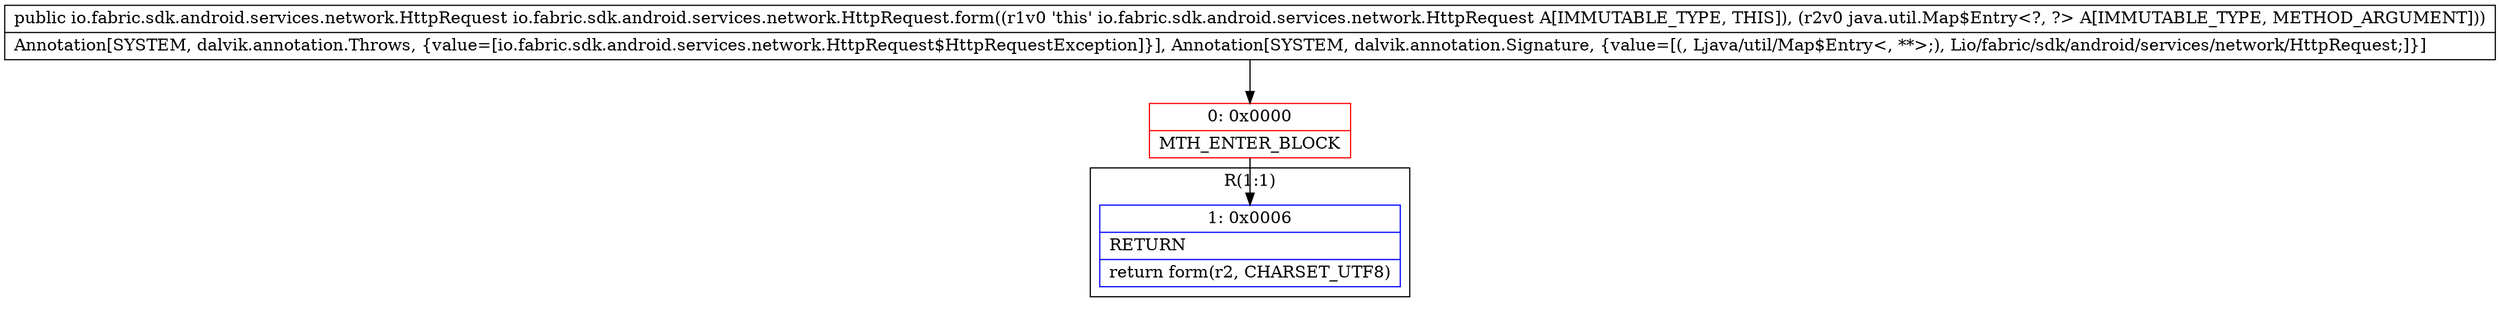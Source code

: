 digraph "CFG forio.fabric.sdk.android.services.network.HttpRequest.form(Ljava\/util\/Map$Entry;)Lio\/fabric\/sdk\/android\/services\/network\/HttpRequest;" {
subgraph cluster_Region_1242378964 {
label = "R(1:1)";
node [shape=record,color=blue];
Node_1 [shape=record,label="{1\:\ 0x0006|RETURN\l|return form(r2, CHARSET_UTF8)\l}"];
}
Node_0 [shape=record,color=red,label="{0\:\ 0x0000|MTH_ENTER_BLOCK\l}"];
MethodNode[shape=record,label="{public io.fabric.sdk.android.services.network.HttpRequest io.fabric.sdk.android.services.network.HttpRequest.form((r1v0 'this' io.fabric.sdk.android.services.network.HttpRequest A[IMMUTABLE_TYPE, THIS]), (r2v0 java.util.Map$Entry\<?, ?\> A[IMMUTABLE_TYPE, METHOD_ARGUMENT]))  | Annotation[SYSTEM, dalvik.annotation.Throws, \{value=[io.fabric.sdk.android.services.network.HttpRequest$HttpRequestException]\}], Annotation[SYSTEM, dalvik.annotation.Signature, \{value=[(, Ljava\/util\/Map$Entry\<, **\>;), Lio\/fabric\/sdk\/android\/services\/network\/HttpRequest;]\}]\l}"];
MethodNode -> Node_0;
Node_0 -> Node_1;
}


